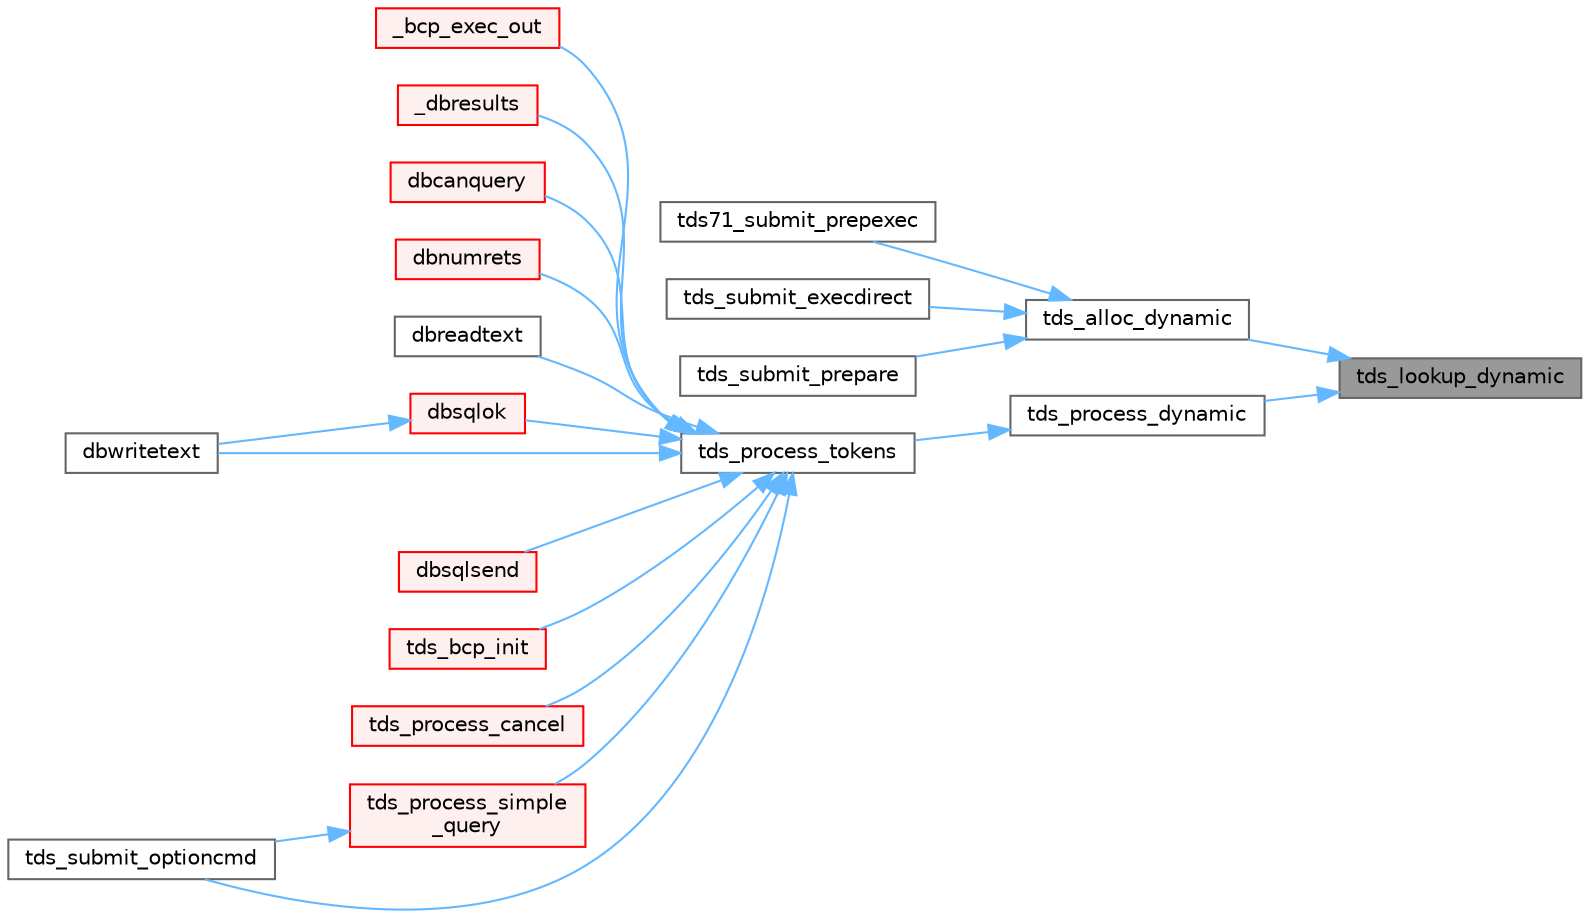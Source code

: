 digraph "tds_lookup_dynamic"
{
 // LATEX_PDF_SIZE
  bgcolor="transparent";
  edge [fontname=Helvetica,fontsize=10,labelfontname=Helvetica,labelfontsize=10];
  node [fontname=Helvetica,fontsize=10,shape=box,height=0.2,width=0.4];
  rankdir="RL";
  Node1 [id="Node000001",label="tds_lookup_dynamic",height=0.2,width=0.4,color="gray40", fillcolor="grey60", style="filled", fontcolor="black",tooltip="Finds a dynamic given string id."];
  Node1 -> Node2 [id="edge1_Node000001_Node000002",dir="back",color="steelblue1",style="solid",tooltip=" "];
  Node2 [id="Node000002",label="tds_alloc_dynamic",height=0.2,width=0.4,color="grey40", fillcolor="white", style="filled",URL="$a00577.html#ga69559de43b47f4a9e2eecc7a56527444",tooltip="Allocate a dynamic statement."];
  Node2 -> Node3 [id="edge2_Node000002_Node000003",dir="back",color="steelblue1",style="solid",tooltip=" "];
  Node3 [id="Node000003",label="tds71_submit_prepexec",height=0.2,width=0.4,color="grey40", fillcolor="white", style="filled",URL="$a00578.html#ga08877c101704bebe4fa57e0849dc272d",tooltip="Creates a temporary stored procedure in the server and execute it."];
  Node2 -> Node4 [id="edge3_Node000002_Node000004",dir="back",color="steelblue1",style="solid",tooltip=" "];
  Node4 [id="Node000004",label="tds_submit_execdirect",height=0.2,width=0.4,color="grey40", fillcolor="white", style="filled",URL="$a00578.html#gae603aed795a4c5bb26ab159a11256996",tooltip="Submit a prepared query with parameters."];
  Node2 -> Node5 [id="edge4_Node000002_Node000005",dir="back",color="steelblue1",style="solid",tooltip=" "];
  Node5 [id="Node000005",label="tds_submit_prepare",height=0.2,width=0.4,color="grey40", fillcolor="white", style="filled",URL="$a00578.html#ga74eb08c3a1c85be8ac9db428842c8b9d",tooltip="Creates a temporary stored procedure in the server."];
  Node1 -> Node6 [id="edge5_Node000001_Node000006",dir="back",color="steelblue1",style="solid",tooltip=" "];
  Node6 [id="Node000006",label="tds_process_dynamic",height=0.2,width=0.4,color="grey40", fillcolor="white", style="filled",URL="$a00580.html#ga5cfc0340d8d717e67f60037e029b2142",tooltip="tds_process_dynamic() finds the element of the dyns array for the id"];
  Node6 -> Node7 [id="edge6_Node000006_Node000007",dir="back",color="steelblue1",style="solid",tooltip=" "];
  Node7 [id="Node000007",label="tds_process_tokens",height=0.2,width=0.4,color="grey40", fillcolor="white", style="filled",URL="$a00580.html#gabfc9de1d1fe718818caf63a4be4035a6",tooltip="process all streams."];
  Node7 -> Node8 [id="edge7_Node000007_Node000008",dir="back",color="steelblue1",style="solid",tooltip=" "];
  Node8 [id="Node000008",label="_bcp_exec_out",height=0.2,width=0.4,color="red", fillcolor="#FFF0F0", style="filled",URL="$a00566.html#gae67546338cb9542a4902aa914f57f314",tooltip=" "];
  Node7 -> Node10 [id="edge8_Node000007_Node000010",dir="back",color="steelblue1",style="solid",tooltip=" "];
  Node10 [id="Node000010",label="_dbresults",height=0.2,width=0.4,color="red", fillcolor="#FFF0F0", style="filled",URL="$a00563.html#gaf1879b85e8238c015b9648d077665285",tooltip=" "];
  Node7 -> Node14 [id="edge9_Node000007_Node000014",dir="back",color="steelblue1",style="solid",tooltip=" "];
  Node14 [id="Node000014",label="dbcanquery",height=0.2,width=0.4,color="red", fillcolor="#FFF0F0", style="filled",URL="$a00563.html#ga559e24ba70d0d96c3469eb6ab8f74e05",tooltip="Cancel the query currently being retrieved, discarding all pending rows."];
  Node7 -> Node15 [id="edge10_Node000007_Node000015",dir="back",color="steelblue1",style="solid",tooltip=" "];
  Node15 [id="Node000015",label="dbnumrets",height=0.2,width=0.4,color="red", fillcolor="#FFF0F0", style="filled",URL="$a00564.html#gaff09873008411a0573f6d1a9e6c7cf4b",tooltip="Get count of output parameters filled by a stored procedure."];
  Node7 -> Node19 [id="edge11_Node000007_Node000019",dir="back",color="steelblue1",style="solid",tooltip=" "];
  Node19 [id="Node000019",label="dbreadtext",height=0.2,width=0.4,color="grey40", fillcolor="white", style="filled",URL="$a00563.html#gadd5685565c8c6c86079e17b8a73b324c",tooltip="Fetch part of a text or image value from the server."];
  Node7 -> Node20 [id="edge12_Node000007_Node000020",dir="back",color="steelblue1",style="solid",tooltip=" "];
  Node20 [id="Node000020",label="dbsqlok",height=0.2,width=0.4,color="red", fillcolor="#FFF0F0", style="filled",URL="$a00563.html#gae1f50a6a2c31fda57cb481922b06841e",tooltip="Wait for results of a query from the server."];
  Node20 -> Node13 [id="edge13_Node000020_Node000013",dir="back",color="steelblue1",style="solid",tooltip=" "];
  Node13 [id="Node000013",label="dbwritetext",height=0.2,width=0.4,color="grey40", fillcolor="white", style="filled",URL="$a00563.html#ga548153eb2eae76c48aa9d4b72258dc1c",tooltip="Send text or image data to the server."];
  Node7 -> Node22 [id="edge14_Node000007_Node000022",dir="back",color="steelblue1",style="solid",tooltip=" "];
  Node22 [id="Node000022",label="dbsqlsend",height=0.2,width=0.4,color="red", fillcolor="#FFF0F0", style="filled",URL="$a00563.html#gac980139b9cea03cf93e373d425991481",tooltip="Transmit the command buffer to the server."];
  Node7 -> Node13 [id="edge15_Node000007_Node000013",dir="back",color="steelblue1",style="solid",tooltip=" "];
  Node7 -> Node23 [id="edge16_Node000007_Node000023",dir="back",color="steelblue1",style="solid",tooltip=" "];
  Node23 [id="Node000023",label="tds_bcp_init",height=0.2,width=0.4,color="red", fillcolor="#FFF0F0", style="filled",URL="$a00251.html#ac6610c72bd31bad5378f760fa9b12d66",tooltip="Initialize BCP information."];
  Node7 -> Node25 [id="edge17_Node000007_Node000025",dir="back",color="steelblue1",style="solid",tooltip=" "];
  Node25 [id="Node000025",label="tds_process_cancel",height=0.2,width=0.4,color="red", fillcolor="#FFF0F0", style="filled",URL="$a00580.html#gaf233e79967f82f4e0dd4d11524917a34",tooltip=" "];
  Node7 -> Node27 [id="edge18_Node000007_Node000027",dir="back",color="steelblue1",style="solid",tooltip=" "];
  Node27 [id="Node000027",label="tds_process_simple\l_query",height=0.2,width=0.4,color="red", fillcolor="#FFF0F0", style="filled",URL="$a00580.html#gaeeb1562044786ea17bea361ed83e6946",tooltip="Process results for simple query as \"SET TEXTSIZE\" or \"USE dbname\" If the statement returns results,..."];
  Node27 -> Node40 [id="edge19_Node000027_Node000040",dir="back",color="steelblue1",style="solid",tooltip=" "];
  Node40 [id="Node000040",label="tds_submit_optioncmd",height=0.2,width=0.4,color="grey40", fillcolor="white", style="filled",URL="$a00578.html#gaf0da49585d39e99780a004ee2ca23479",tooltip="Send option commands to server."];
  Node7 -> Node40 [id="edge20_Node000007_Node000040",dir="back",color="steelblue1",style="solid",tooltip=" "];
}
